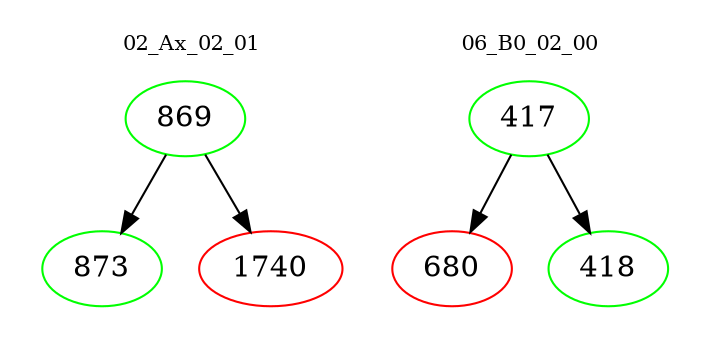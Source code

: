 digraph{
subgraph cluster_0 {
color = white
label = "02_Ax_02_01";
fontsize=10;
T0_869 [label="869", color="green"]
T0_869 -> T0_873 [color="black"]
T0_873 [label="873", color="green"]
T0_869 -> T0_1740 [color="black"]
T0_1740 [label="1740", color="red"]
}
subgraph cluster_1 {
color = white
label = "06_B0_02_00";
fontsize=10;
T1_417 [label="417", color="green"]
T1_417 -> T1_680 [color="black"]
T1_680 [label="680", color="red"]
T1_417 -> T1_418 [color="black"]
T1_418 [label="418", color="green"]
}
}

